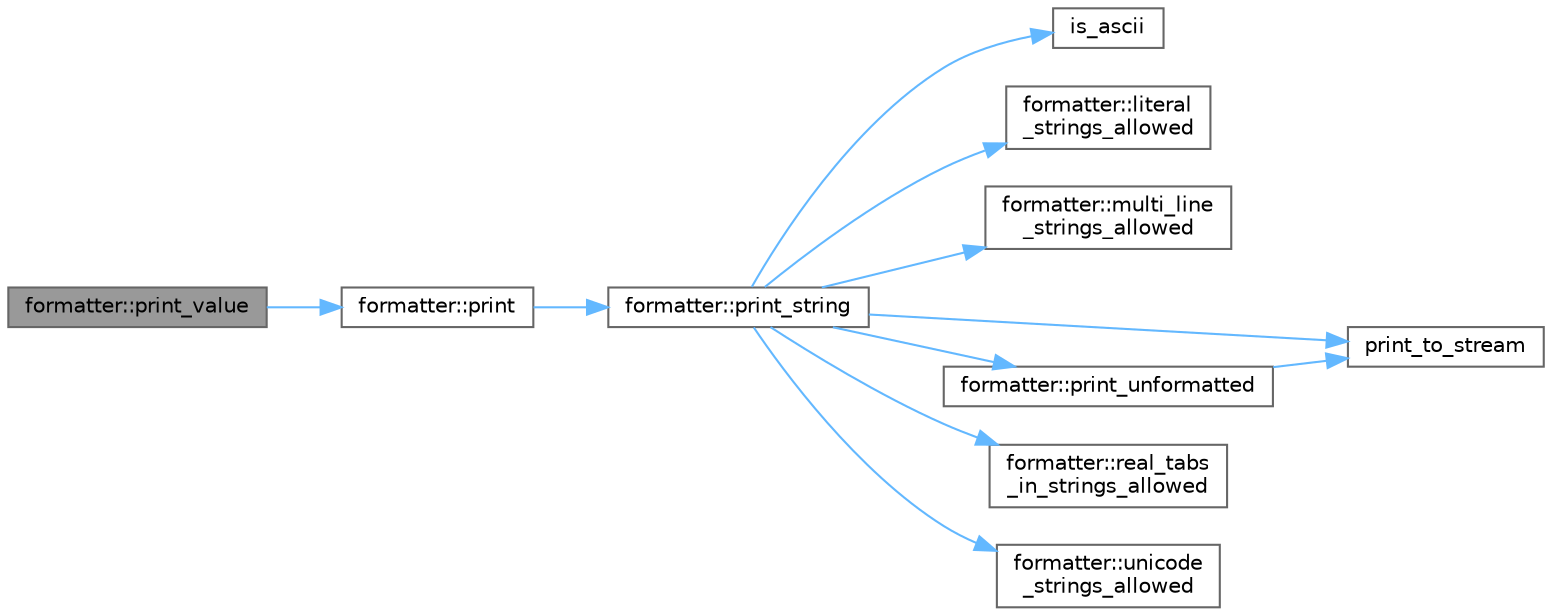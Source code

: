 digraph "formatter::print_value"
{
 // LATEX_PDF_SIZE
  bgcolor="transparent";
  edge [fontname=Helvetica,fontsize=10,labelfontname=Helvetica,labelfontsize=10];
  node [fontname=Helvetica,fontsize=10,shape=box,height=0.2,width=0.4];
  rankdir="LR";
  Node1 [id="Node000001",label="formatter::print_value",height=0.2,width=0.4,color="gray40", fillcolor="grey60", style="filled", fontcolor="black",tooltip=" "];
  Node1 -> Node2 [id="edge1_Node000001_Node000002",color="steelblue1",style="solid",tooltip=" "];
  Node2 [id="Node000002",label="formatter::print",height=0.2,width=0.4,color="grey40", fillcolor="white", style="filled",URL="$classformatter.html#aa9da40a17556dcc315a96e24cb206856",tooltip=" "];
  Node2 -> Node3 [id="edge2_Node000002_Node000003",color="steelblue1",style="solid",tooltip=" "];
  Node3 [id="Node000003",label="formatter::print_string",height=0.2,width=0.4,color="grey40", fillcolor="white", style="filled",URL="$classformatter.html#aa719ff784d52e86d7997982b3aa8908e",tooltip=" "];
  Node3 -> Node4 [id="edge3_Node000003_Node000004",color="steelblue1",style="solid",tooltip=" "];
  Node4 [id="Node000004",label="is_ascii",height=0.2,width=0.4,color="grey40", fillcolor="white", style="filled",URL="$toml_8h.html#a59540c22f4b7e10864095f21c67e0c69",tooltip=" "];
  Node3 -> Node5 [id="edge4_Node000003_Node000005",color="steelblue1",style="solid",tooltip=" "];
  Node5 [id="Node000005",label="formatter::literal\l_strings_allowed",height=0.2,width=0.4,color="grey40", fillcolor="white", style="filled",URL="$classformatter.html#ad01d4bbbcb6a7b7eea07028c8db41ece",tooltip=" "];
  Node3 -> Node6 [id="edge5_Node000003_Node000006",color="steelblue1",style="solid",tooltip=" "];
  Node6 [id="Node000006",label="formatter::multi_line\l_strings_allowed",height=0.2,width=0.4,color="grey40", fillcolor="white", style="filled",URL="$classformatter.html#a2c5c11209bcde97d39b08d2e1a159f04",tooltip=" "];
  Node3 -> Node7 [id="edge6_Node000003_Node000007",color="steelblue1",style="solid",tooltip=" "];
  Node7 [id="Node000007",label="print_to_stream",height=0.2,width=0.4,color="grey40", fillcolor="white", style="filled",URL="$toml_8h.html#a3ecc6f4250547523307312cbff28007e",tooltip=" "];
  Node3 -> Node8 [id="edge7_Node000003_Node000008",color="steelblue1",style="solid",tooltip=" "];
  Node8 [id="Node000008",label="formatter::print_unformatted",height=0.2,width=0.4,color="grey40", fillcolor="white", style="filled",URL="$classformatter.html#a58f997ca9e132ba8a0522be8d5709f17",tooltip=" "];
  Node8 -> Node7 [id="edge8_Node000008_Node000007",color="steelblue1",style="solid",tooltip=" "];
  Node3 -> Node9 [id="edge9_Node000003_Node000009",color="steelblue1",style="solid",tooltip=" "];
  Node9 [id="Node000009",label="formatter::real_tabs\l_in_strings_allowed",height=0.2,width=0.4,color="grey40", fillcolor="white", style="filled",URL="$classformatter.html#a70244c9a53ff8dcdda99788ff7048aed",tooltip=" "];
  Node3 -> Node10 [id="edge10_Node000003_Node000010",color="steelblue1",style="solid",tooltip=" "];
  Node10 [id="Node000010",label="formatter::unicode\l_strings_allowed",height=0.2,width=0.4,color="grey40", fillcolor="white", style="filled",URL="$classformatter.html#a8337456ce8d93a5b60fb3b3e4d467ef2",tooltip=" "];
}
